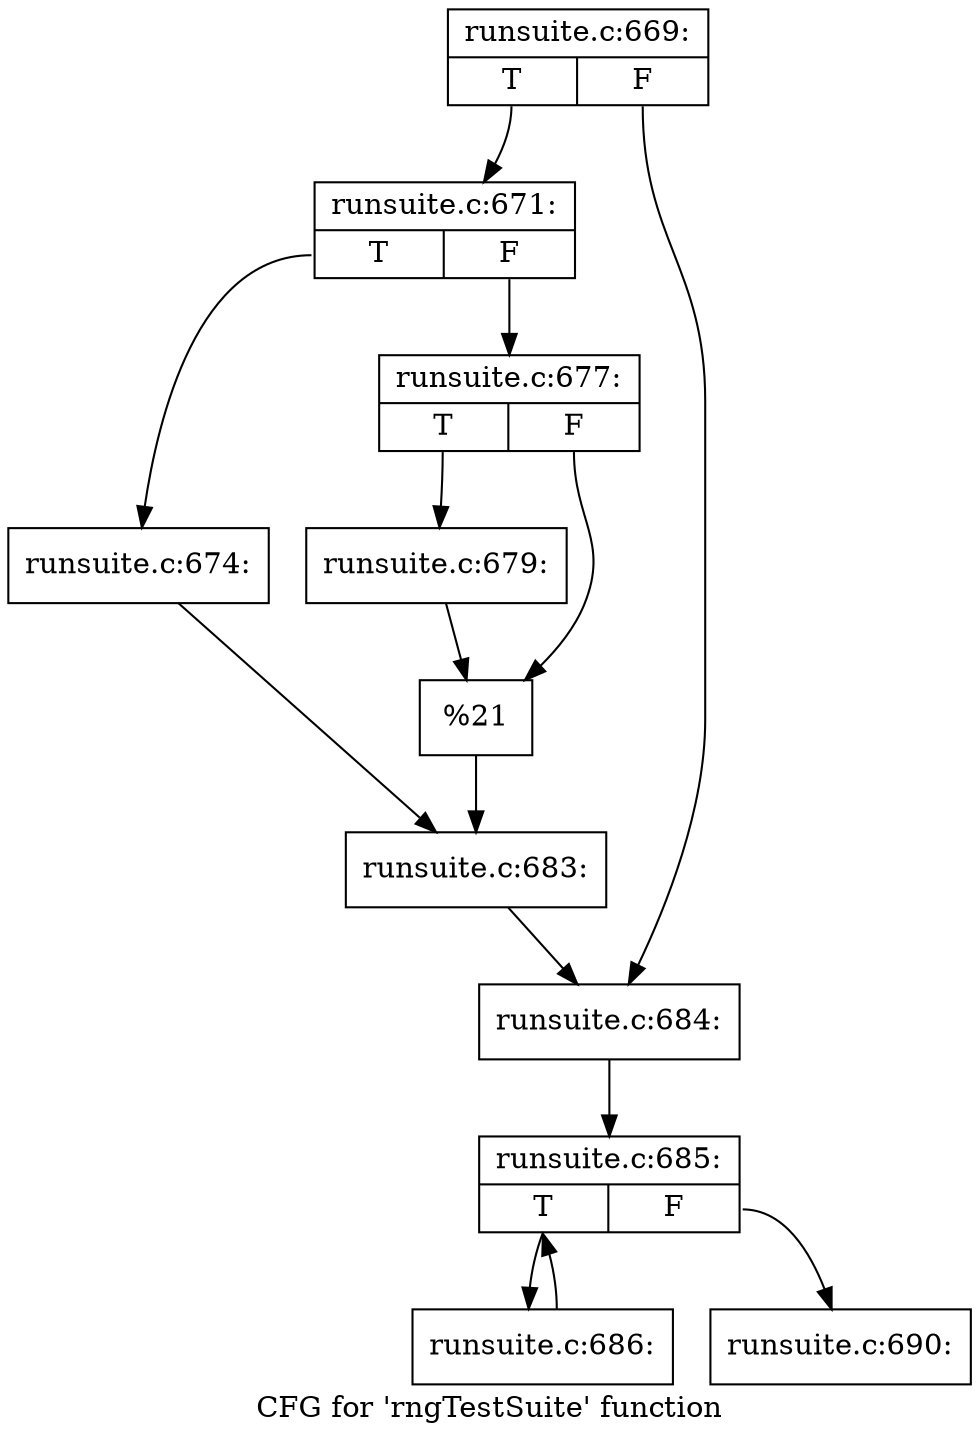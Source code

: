digraph "CFG for 'rngTestSuite' function" {
	label="CFG for 'rngTestSuite' function";

	Node0x5755990 [shape=record,label="{runsuite.c:669:|{<s0>T|<s1>F}}"];
	Node0x5755990:s0 -> Node0x575a030;
	Node0x5755990:s1 -> Node0x575a0e0;
	Node0x575a030 [shape=record,label="{runsuite.c:671:|{<s0>T|<s1>F}}"];
	Node0x575a030:s0 -> Node0x575b130;
	Node0x575a030:s1 -> Node0x575b1d0;
	Node0x575b130 [shape=record,label="{runsuite.c:674:}"];
	Node0x575b130 -> Node0x575b180;
	Node0x575b1d0 [shape=record,label="{runsuite.c:677:|{<s0>T|<s1>F}}"];
	Node0x575b1d0:s0 -> Node0x575bd80;
	Node0x575b1d0:s1 -> Node0x575bdd0;
	Node0x575bd80 [shape=record,label="{runsuite.c:679:}"];
	Node0x575bd80 -> Node0x575bdd0;
	Node0x575bdd0 [shape=record,label="{%21}"];
	Node0x575bdd0 -> Node0x575b180;
	Node0x575b180 [shape=record,label="{runsuite.c:683:}"];
	Node0x575b180 -> Node0x575a0e0;
	Node0x575a0e0 [shape=record,label="{runsuite.c:684:}"];
	Node0x575a0e0 -> Node0x575caa0;
	Node0x575caa0 [shape=record,label="{runsuite.c:685:|{<s0>T|<s1>F}}"];
	Node0x575caa0:s0 -> Node0x575ce90;
	Node0x575caa0:s1 -> Node0x575ccc0;
	Node0x575ce90 [shape=record,label="{runsuite.c:686:}"];
	Node0x575ce90 -> Node0x575caa0;
	Node0x575ccc0 [shape=record,label="{runsuite.c:690:}"];
}
